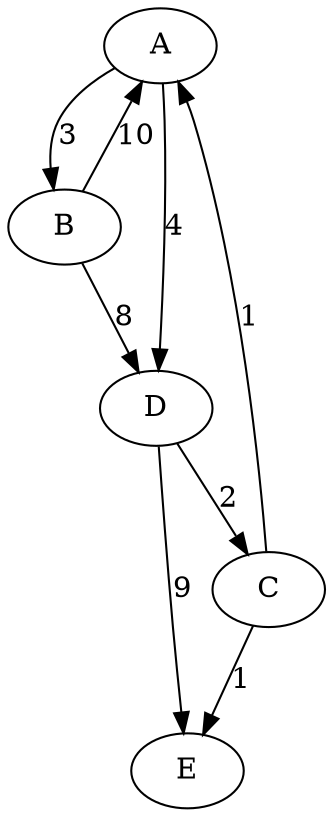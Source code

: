 digraph G {
0[label=A];
1[label=B];
2[label=C];
3[label=D];
4[label=E];
0->1 [label=3];
0->3 [label=4];
2->0 [label=1];
3->2 [label=2];
2->4 [label=1];
1->3 [label=8];
3->4 [label=9];
1->0 [label=10];
}
